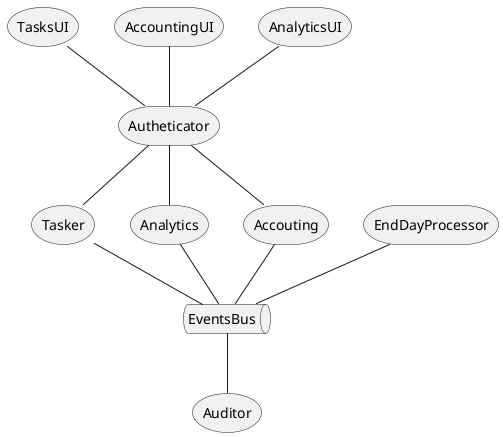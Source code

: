 @startuml High-level-architecture
storage Tasker
storage Analytics
storage EndDayProcessor
storage Autheticator
storage Accouting
storage TasksUI
storage AccountingUI
storage Auditor
storage AnalyticsUI
queue EventsBus

TasksUI -- Autheticator
AccountingUI -- Autheticator
AnalyticsUI -- Autheticator

Autheticator -- Tasker
Autheticator -- Analytics
Autheticator -- Accouting

Tasker -- EventsBus
EventsBus -- Auditor
Analytics -- EventsBus
Accouting -- EventsBus
EndDayProcessor -- EventsBus
@enduml